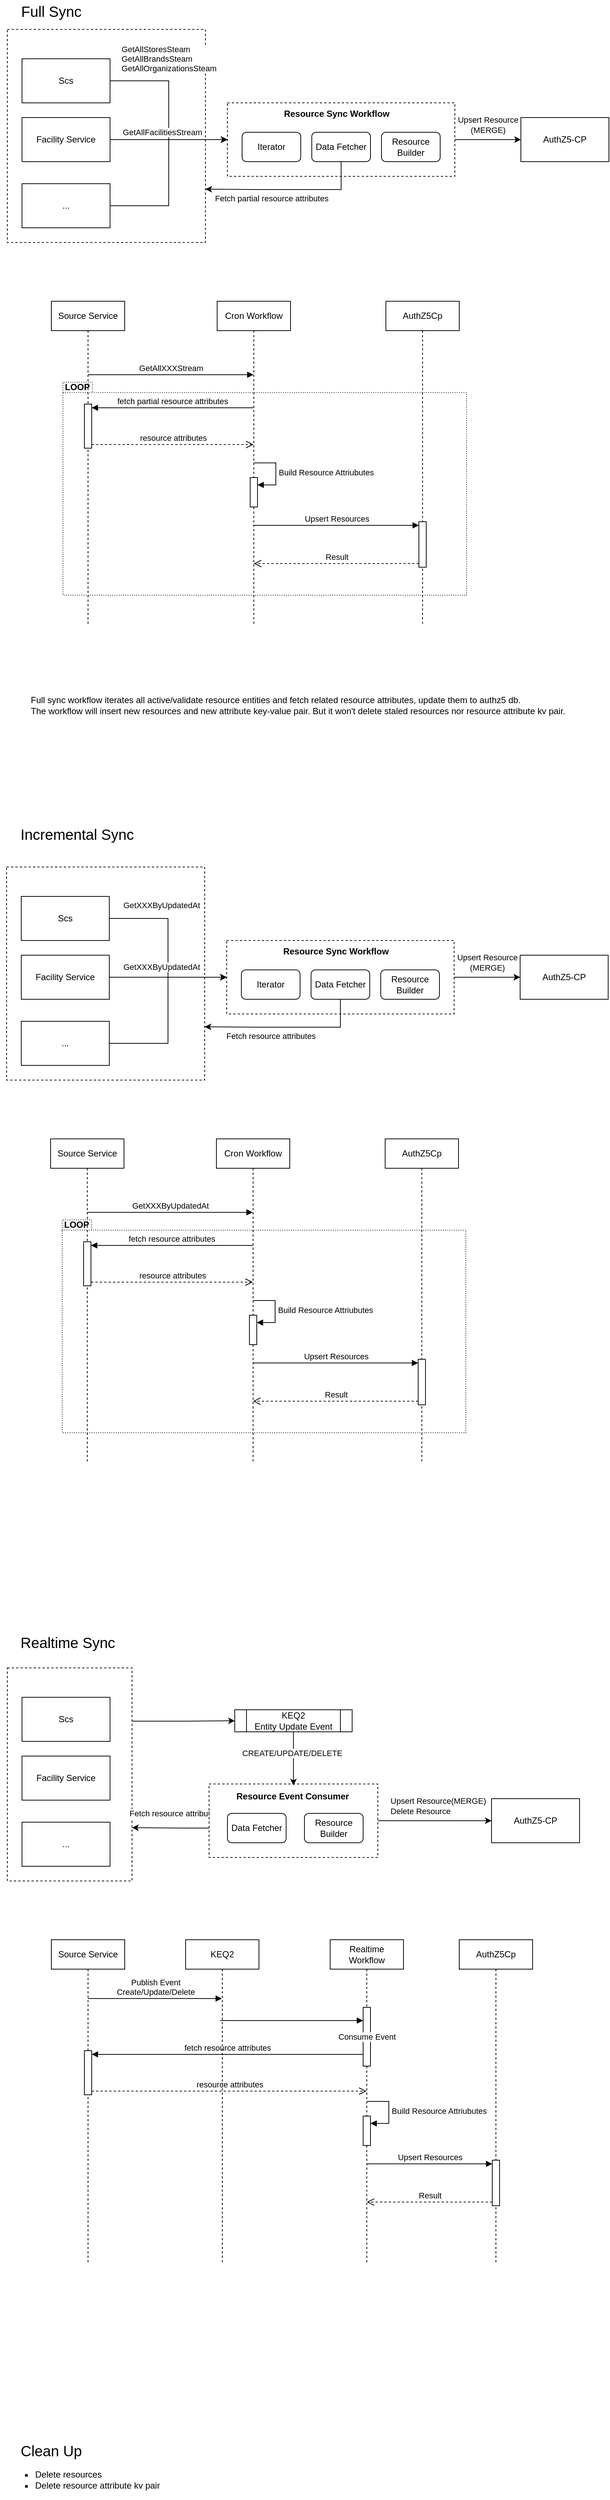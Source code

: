 <mxfile version="22.1.12" type="github">
  <diagram name="Page-1" id="O8MPyl8DHrePYnAYMyPY">
    <mxGraphModel dx="1677" dy="1069" grid="1" gridSize="10" guides="1" tooltips="1" connect="1" arrows="1" fold="1" page="1" pageScale="1" pageWidth="850" pageHeight="1100" math="0" shadow="0">
      <root>
        <mxCell id="0" />
        <mxCell id="1" parent="0" />
        <mxCell id="wBnL4PggBmM-haMTPlV1-50" value="" style="rounded=0;whiteSpace=wrap;html=1;dashed=1;" vertex="1" parent="1">
          <mxGeometry x="20" y="50" width="270" height="290" as="geometry" />
        </mxCell>
        <mxCell id="wBnL4PggBmM-haMTPlV1-44" value="" style="shape=folder;fontStyle=1;spacingTop=10;tabWidth=40;tabHeight=14;tabPosition=left;html=1;whiteSpace=wrap;dashed=1;dashPattern=1 2;" vertex="1" parent="1">
          <mxGeometry x="95.82" y="530.26" width="550.18" height="289.74" as="geometry" />
        </mxCell>
        <mxCell id="wBnL4PggBmM-haMTPlV1-25" value="AuthZ5Cp" style="shape=umlLifeline;perimeter=lifelinePerimeter;whiteSpace=wrap;html=1;container=1;dropTarget=0;collapsible=0;recursiveResize=0;outlineConnect=0;portConstraint=eastwest;newEdgeStyle={&quot;curved&quot;:0,&quot;rounded&quot;:0};" vertex="1" parent="1">
          <mxGeometry x="536" y="420" width="100" height="440" as="geometry" />
        </mxCell>
        <mxCell id="wBnL4PggBmM-haMTPlV1-1" value="&lt;font style=&quot;font-size: 20px;&quot;&gt;Full Sync&lt;/font&gt;" style="text;html=1;strokeColor=none;fillColor=none;align=center;verticalAlign=middle;whiteSpace=wrap;rounded=0;" vertex="1" parent="1">
          <mxGeometry x="10" y="10" width="140" height="30" as="geometry" />
        </mxCell>
        <mxCell id="wBnL4PggBmM-haMTPlV1-4" value="&lt;font style=&quot;font-size: 20px;&quot;&gt;Incremental Sync&lt;/font&gt;" style="text;html=1;strokeColor=none;fillColor=none;align=left;verticalAlign=middle;whiteSpace=wrap;rounded=0;" vertex="1" parent="1">
          <mxGeometry x="36" y="1130" width="210" height="30" as="geometry" />
        </mxCell>
        <mxCell id="wBnL4PggBmM-haMTPlV1-5" value="&lt;font style=&quot;font-size: 20px;&quot;&gt;Realtime Sync&lt;/font&gt;" style="text;html=1;strokeColor=none;fillColor=none;align=left;verticalAlign=middle;whiteSpace=wrap;rounded=0;" vertex="1" parent="1">
          <mxGeometry x="36" y="2230" width="140" height="30" as="geometry" />
        </mxCell>
        <mxCell id="wBnL4PggBmM-haMTPlV1-9" style="edgeStyle=orthogonalEdgeStyle;rounded=0;orthogonalLoop=1;jettySize=auto;html=1;exitX=1;exitY=0.5;exitDx=0;exitDy=0;entryX=0;entryY=0.5;entryDx=0;entryDy=0;" edge="1" parent="1" source="wBnL4PggBmM-haMTPlV1-6" target="wBnL4PggBmM-haMTPlV1-8">
          <mxGeometry relative="1" as="geometry" />
        </mxCell>
        <mxCell id="wBnL4PggBmM-haMTPlV1-16" value="GetAllFacilitiesStream" style="edgeLabel;html=1;align=center;verticalAlign=middle;resizable=0;points=[];" vertex="1" connectable="0" parent="wBnL4PggBmM-haMTPlV1-9">
          <mxGeometry x="-0.505" y="1" relative="1" as="geometry">
            <mxPoint x="11" y="71" as="offset" />
          </mxGeometry>
        </mxCell>
        <mxCell id="wBnL4PggBmM-haMTPlV1-49" value="&lt;div style=&quot;text-align: left;&quot;&gt;GetAllStoresSteam&lt;/div&gt;&lt;div style=&quot;text-align: left;&quot;&gt;GetAllBrandsSteam&lt;/div&gt;&lt;div style=&quot;text-align: left;&quot;&gt;GetAllOrganizationsSteam&lt;/div&gt;" style="edgeLabel;html=1;align=center;verticalAlign=middle;resizable=0;points=[];" vertex="1" connectable="0" parent="wBnL4PggBmM-haMTPlV1-9">
          <mxGeometry x="-0.665" y="-1" relative="1" as="geometry">
            <mxPoint x="40" y="-31" as="offset" />
          </mxGeometry>
        </mxCell>
        <mxCell id="wBnL4PggBmM-haMTPlV1-6" value="Scs" style="rounded=0;whiteSpace=wrap;html=1;" vertex="1" parent="1">
          <mxGeometry x="40" y="90" width="120" height="60" as="geometry" />
        </mxCell>
        <mxCell id="wBnL4PggBmM-haMTPlV1-13" style="edgeStyle=orthogonalEdgeStyle;rounded=0;orthogonalLoop=1;jettySize=auto;html=1;exitX=1;exitY=0.5;exitDx=0;exitDy=0;" edge="1" parent="1" source="wBnL4PggBmM-haMTPlV1-7" target="wBnL4PggBmM-haMTPlV1-8">
          <mxGeometry relative="1" as="geometry" />
        </mxCell>
        <mxCell id="wBnL4PggBmM-haMTPlV1-7" value="Facility Service" style="rounded=0;whiteSpace=wrap;html=1;" vertex="1" parent="1">
          <mxGeometry x="40" y="170" width="120" height="60" as="geometry" />
        </mxCell>
        <mxCell id="wBnL4PggBmM-haMTPlV1-11" style="edgeStyle=orthogonalEdgeStyle;rounded=0;orthogonalLoop=1;jettySize=auto;html=1;exitX=1;exitY=0.5;exitDx=0;exitDy=0;" edge="1" parent="1" source="wBnL4PggBmM-haMTPlV1-8" target="wBnL4PggBmM-haMTPlV1-10">
          <mxGeometry relative="1" as="geometry" />
        </mxCell>
        <mxCell id="wBnL4PggBmM-haMTPlV1-12" value="Upsert Resource&lt;br&gt;(MERGE)" style="edgeLabel;html=1;align=center;verticalAlign=middle;resizable=0;points=[];" vertex="1" connectable="0" parent="wBnL4PggBmM-haMTPlV1-11">
          <mxGeometry y="-1" relative="1" as="geometry">
            <mxPoint y="-21" as="offset" />
          </mxGeometry>
        </mxCell>
        <mxCell id="wBnL4PggBmM-haMTPlV1-8" value="" style="rounded=0;whiteSpace=wrap;html=1;dashed=1;" vertex="1" parent="1">
          <mxGeometry x="320" y="150" width="310" height="100" as="geometry" />
        </mxCell>
        <mxCell id="wBnL4PggBmM-haMTPlV1-10" value="AuthZ5-CP" style="rounded=0;whiteSpace=wrap;html=1;" vertex="1" parent="1">
          <mxGeometry x="720" y="170" width="120" height="60" as="geometry" />
        </mxCell>
        <mxCell id="wBnL4PggBmM-haMTPlV1-15" style="edgeStyle=orthogonalEdgeStyle;rounded=0;orthogonalLoop=1;jettySize=auto;html=1;exitX=1;exitY=0.5;exitDx=0;exitDy=0;entryX=0;entryY=0.5;entryDx=0;entryDy=0;" edge="1" parent="1" source="wBnL4PggBmM-haMTPlV1-14" target="wBnL4PggBmM-haMTPlV1-8">
          <mxGeometry relative="1" as="geometry" />
        </mxCell>
        <mxCell id="wBnL4PggBmM-haMTPlV1-14" value="..." style="rounded=0;whiteSpace=wrap;html=1;" vertex="1" parent="1">
          <mxGeometry x="40" y="260" width="120" height="60" as="geometry" />
        </mxCell>
        <mxCell id="wBnL4PggBmM-haMTPlV1-17" value="Iterator" style="rounded=1;whiteSpace=wrap;html=1;" vertex="1" parent="1">
          <mxGeometry x="340" y="190" width="80" height="40" as="geometry" />
        </mxCell>
        <mxCell id="wBnL4PggBmM-haMTPlV1-52" style="edgeStyle=orthogonalEdgeStyle;rounded=0;orthogonalLoop=1;jettySize=auto;html=1;exitX=0.5;exitY=1;exitDx=0;exitDy=0;entryX=1;entryY=0.75;entryDx=0;entryDy=0;" edge="1" parent="1" source="wBnL4PggBmM-haMTPlV1-19" target="wBnL4PggBmM-haMTPlV1-50">
          <mxGeometry relative="1" as="geometry">
            <Array as="points">
              <mxPoint x="475" y="268" />
              <mxPoint x="363" y="268" />
            </Array>
          </mxGeometry>
        </mxCell>
        <mxCell id="wBnL4PggBmM-haMTPlV1-53" value="Fetch partial resource attributes" style="edgeLabel;html=1;align=center;verticalAlign=middle;resizable=0;points=[];" vertex="1" connectable="0" parent="wBnL4PggBmM-haMTPlV1-52">
          <mxGeometry x="0.2" relative="1" as="geometry">
            <mxPoint x="1" y="12" as="offset" />
          </mxGeometry>
        </mxCell>
        <mxCell id="wBnL4PggBmM-haMTPlV1-19" value="Data Fetcher" style="rounded=1;whiteSpace=wrap;html=1;" vertex="1" parent="1">
          <mxGeometry x="435" y="190" width="80" height="40" as="geometry" />
        </mxCell>
        <mxCell id="wBnL4PggBmM-haMTPlV1-20" value="Resource&lt;br&gt;Builder" style="rounded=1;whiteSpace=wrap;html=1;" vertex="1" parent="1">
          <mxGeometry x="530" y="190" width="80" height="40" as="geometry" />
        </mxCell>
        <mxCell id="wBnL4PggBmM-haMTPlV1-22" value="&lt;b&gt;&lt;font style=&quot;font-size: 12px;&quot;&gt;Resource Sync Workflow&lt;/font&gt;&lt;/b&gt;" style="text;html=1;strokeColor=none;fillColor=none;align=center;verticalAlign=middle;whiteSpace=wrap;rounded=0;" vertex="1" parent="1">
          <mxGeometry x="364" y="150" width="210" height="30" as="geometry" />
        </mxCell>
        <mxCell id="wBnL4PggBmM-haMTPlV1-23" value="Source Service" style="shape=umlLifeline;perimeter=lifelinePerimeter;whiteSpace=wrap;html=1;container=1;dropTarget=0;collapsible=0;recursiveResize=0;outlineConnect=0;portConstraint=eastwest;newEdgeStyle={&quot;curved&quot;:0,&quot;rounded&quot;:0};" vertex="1" parent="1">
          <mxGeometry x="80" y="420" width="100" height="440" as="geometry" />
        </mxCell>
        <mxCell id="wBnL4PggBmM-haMTPlV1-41" value="" style="html=1;points=[[0,0,0,0,5],[0,1,0,0,-5],[1,0,0,0,5],[1,1,0,0,-5]];perimeter=orthogonalPerimeter;outlineConnect=0;targetShapes=umlLifeline;portConstraint=eastwest;newEdgeStyle={&quot;curved&quot;:0,&quot;rounded&quot;:0};" vertex="1" parent="wBnL4PggBmM-haMTPlV1-23">
          <mxGeometry x="45" y="140" width="10" height="60" as="geometry" />
        </mxCell>
        <mxCell id="wBnL4PggBmM-haMTPlV1-24" value="Cron Workflow" style="shape=umlLifeline;perimeter=lifelinePerimeter;whiteSpace=wrap;html=1;container=1;dropTarget=0;collapsible=0;recursiveResize=0;outlineConnect=0;portConstraint=eastwest;newEdgeStyle={&quot;curved&quot;:0,&quot;rounded&quot;:0};" vertex="1" parent="1">
          <mxGeometry x="306" y="420" width="100" height="440" as="geometry" />
        </mxCell>
        <mxCell id="wBnL4PggBmM-haMTPlV1-32" value="" style="html=1;points=[[0,0,0,0,5],[0,1,0,0,-5],[1,0,0,0,5],[1,1,0,0,-5]];perimeter=orthogonalPerimeter;outlineConnect=0;targetShapes=umlLifeline;portConstraint=eastwest;newEdgeStyle={&quot;curved&quot;:0,&quot;rounded&quot;:0};" vertex="1" parent="wBnL4PggBmM-haMTPlV1-24">
          <mxGeometry x="45" y="240" width="10" height="40" as="geometry" />
        </mxCell>
        <mxCell id="wBnL4PggBmM-haMTPlV1-33" value="Build Resource Attriubutes" style="html=1;align=left;spacingLeft=2;endArrow=block;rounded=0;edgeStyle=orthogonalEdgeStyle;curved=0;rounded=0;" edge="1" parent="wBnL4PggBmM-haMTPlV1-24">
          <mxGeometry relative="1" as="geometry">
            <mxPoint x="50" y="220" as="sourcePoint" />
            <Array as="points">
              <mxPoint x="80" y="250" />
            </Array>
            <mxPoint x="55" y="250" as="targetPoint" />
          </mxGeometry>
        </mxCell>
        <mxCell id="wBnL4PggBmM-haMTPlV1-28" value="GetAllXXXStream" style="html=1;verticalAlign=bottom;startArrow=none;startFill=0;endArrow=block;startSize=8;curved=0;rounded=0;" edge="1" parent="1" source="wBnL4PggBmM-haMTPlV1-23" target="wBnL4PggBmM-haMTPlV1-24">
          <mxGeometry width="60" relative="1" as="geometry">
            <mxPoint x="166" y="520" as="sourcePoint" />
            <mxPoint x="196" y="520" as="targetPoint" />
            <Array as="points">
              <mxPoint x="256" y="520" />
            </Array>
          </mxGeometry>
        </mxCell>
        <mxCell id="wBnL4PggBmM-haMTPlV1-35" value="Upsert Resources" style="html=1;verticalAlign=bottom;endArrow=block;curved=0;rounded=0;entryX=0;entryY=0;entryDx=0;entryDy=5;" edge="1" target="wBnL4PggBmM-haMTPlV1-34" parent="1" source="wBnL4PggBmM-haMTPlV1-24">
          <mxGeometry relative="1" as="geometry">
            <mxPoint x="511" y="745" as="sourcePoint" />
          </mxGeometry>
        </mxCell>
        <mxCell id="wBnL4PggBmM-haMTPlV1-36" value="Result" style="html=1;verticalAlign=bottom;endArrow=open;dashed=1;endSize=8;curved=0;rounded=0;exitX=0;exitY=1;exitDx=0;exitDy=-5;" edge="1" source="wBnL4PggBmM-haMTPlV1-34" parent="1" target="wBnL4PggBmM-haMTPlV1-24">
          <mxGeometry relative="1" as="geometry">
            <mxPoint x="511" y="815" as="targetPoint" />
          </mxGeometry>
        </mxCell>
        <mxCell id="wBnL4PggBmM-haMTPlV1-42" value="fetch partial resource attributes" style="html=1;verticalAlign=bottom;endArrow=block;curved=0;rounded=0;entryX=1;entryY=0;entryDx=0;entryDy=5;" edge="1" target="wBnL4PggBmM-haMTPlV1-41" parent="1" source="wBnL4PggBmM-haMTPlV1-24">
          <mxGeometry relative="1" as="geometry">
            <mxPoint x="205" y="665" as="sourcePoint" />
          </mxGeometry>
        </mxCell>
        <mxCell id="wBnL4PggBmM-haMTPlV1-43" value="resource attributes" style="html=1;verticalAlign=bottom;endArrow=open;dashed=1;endSize=8;curved=0;rounded=0;exitX=1;exitY=1;exitDx=0;exitDy=-5;" edge="1" source="wBnL4PggBmM-haMTPlV1-41" parent="1" target="wBnL4PggBmM-haMTPlV1-24">
          <mxGeometry relative="1" as="geometry">
            <mxPoint x="205" y="735" as="targetPoint" />
            <mxPoint as="offset" />
          </mxGeometry>
        </mxCell>
        <mxCell id="wBnL4PggBmM-haMTPlV1-45" value="&lt;b&gt;LOOP&lt;/b&gt;" style="text;html=1;strokeColor=none;fillColor=none;align=center;verticalAlign=middle;whiteSpace=wrap;rounded=0;" vertex="1" parent="1">
          <mxGeometry x="86" y="522" width="58.947" height="30.974" as="geometry" />
        </mxCell>
        <mxCell id="wBnL4PggBmM-haMTPlV1-34" value="" style="html=1;points=[[0,0,0,0,5],[0,1,0,0,-5],[1,0,0,0,5],[1,1,0,0,-5]];perimeter=orthogonalPerimeter;outlineConnect=0;targetShapes=umlLifeline;portConstraint=eastwest;newEdgeStyle={&quot;curved&quot;:0,&quot;rounded&quot;:0};" vertex="1" parent="1">
          <mxGeometry x="581" y="720" width="10" height="62" as="geometry" />
        </mxCell>
        <mxCell id="wBnL4PggBmM-haMTPlV1-54" value="&lt;span style=&quot;font-size: 20px;&quot;&gt;Clean Up&lt;/span&gt;" style="text;html=1;strokeColor=none;fillColor=none;align=center;verticalAlign=middle;whiteSpace=wrap;rounded=0;" vertex="1" parent="1">
          <mxGeometry x="10" y="3330" width="140" height="30" as="geometry" />
        </mxCell>
        <mxCell id="wBnL4PggBmM-haMTPlV1-55" value="Full sync workflow iterates all active/validate resource entities and fetch related resource attributes, update them to authz5 db.&amp;nbsp; &lt;br&gt;The workflow will insert new resources and new attribute key-value pair. But it won&#39;t delete staled resources nor resource attribute kv pair.&amp;nbsp;&amp;nbsp;" style="text;html=1;strokeColor=none;fillColor=none;align=left;verticalAlign=middle;whiteSpace=wrap;rounded=0;" vertex="1" parent="1">
          <mxGeometry x="50" y="930" width="750" height="80" as="geometry" />
        </mxCell>
        <mxCell id="wBnL4PggBmM-haMTPlV1-56" value="&lt;ul&gt;&lt;li&gt;&lt;font style=&quot;font-size: 12px;&quot;&gt;Delete resources&lt;/font&gt;&lt;/li&gt;&lt;li&gt;&lt;font style=&quot;font-size: 12px;&quot;&gt;Delete resource attribute kv pair&lt;/font&gt;&lt;/li&gt;&lt;/ul&gt;" style="text;html=1;strokeColor=none;fillColor=none;align=left;verticalAlign=middle;whiteSpace=wrap;rounded=0;" vertex="1" parent="1">
          <mxGeometry x="16" y="3360" width="230" height="50" as="geometry" />
        </mxCell>
        <mxCell id="wBnL4PggBmM-haMTPlV1-61" value="" style="rounded=0;whiteSpace=wrap;html=1;dashed=1;" vertex="1" parent="1">
          <mxGeometry x="19" y="1190" width="270" height="290" as="geometry" />
        </mxCell>
        <mxCell id="wBnL4PggBmM-haMTPlV1-62" value="" style="shape=folder;fontStyle=1;spacingTop=10;tabWidth=40;tabHeight=14;tabPosition=left;html=1;whiteSpace=wrap;dashed=1;dashPattern=1 2;" vertex="1" parent="1">
          <mxGeometry x="94.82" y="1670.26" width="550.18" height="289.74" as="geometry" />
        </mxCell>
        <mxCell id="wBnL4PggBmM-haMTPlV1-63" value="AuthZ5Cp" style="shape=umlLifeline;perimeter=lifelinePerimeter;whiteSpace=wrap;html=1;container=1;dropTarget=0;collapsible=0;recursiveResize=0;outlineConnect=0;portConstraint=eastwest;newEdgeStyle={&quot;curved&quot;:0,&quot;rounded&quot;:0};" vertex="1" parent="1">
          <mxGeometry x="535" y="1560" width="100" height="440" as="geometry" />
        </mxCell>
        <mxCell id="wBnL4PggBmM-haMTPlV1-64" style="edgeStyle=orthogonalEdgeStyle;rounded=0;orthogonalLoop=1;jettySize=auto;html=1;exitX=1;exitY=0.5;exitDx=0;exitDy=0;entryX=0;entryY=0.5;entryDx=0;entryDy=0;" edge="1" parent="1" source="wBnL4PggBmM-haMTPlV1-67" target="wBnL4PggBmM-haMTPlV1-72">
          <mxGeometry relative="1" as="geometry" />
        </mxCell>
        <mxCell id="wBnL4PggBmM-haMTPlV1-65" value="GetXXXByUpdatedAt" style="edgeLabel;html=1;align=center;verticalAlign=middle;resizable=0;points=[];" vertex="1" connectable="0" parent="wBnL4PggBmM-haMTPlV1-64">
          <mxGeometry x="-0.505" y="1" relative="1" as="geometry">
            <mxPoint x="11" y="67" as="offset" />
          </mxGeometry>
        </mxCell>
        <mxCell id="wBnL4PggBmM-haMTPlV1-66" value="&lt;div style=&quot;text-align: left;&quot;&gt;GetXXXByUpdatedAt&lt;/div&gt;" style="edgeLabel;html=1;align=center;verticalAlign=middle;resizable=0;points=[];" vertex="1" connectable="0" parent="wBnL4PggBmM-haMTPlV1-64">
          <mxGeometry x="-0.665" y="-1" relative="1" as="geometry">
            <mxPoint x="31" y="-19" as="offset" />
          </mxGeometry>
        </mxCell>
        <mxCell id="wBnL4PggBmM-haMTPlV1-67" value="Scs" style="rounded=0;whiteSpace=wrap;html=1;" vertex="1" parent="1">
          <mxGeometry x="39" y="1230" width="120" height="60" as="geometry" />
        </mxCell>
        <mxCell id="wBnL4PggBmM-haMTPlV1-68" style="edgeStyle=orthogonalEdgeStyle;rounded=0;orthogonalLoop=1;jettySize=auto;html=1;exitX=1;exitY=0.5;exitDx=0;exitDy=0;" edge="1" parent="1" source="wBnL4PggBmM-haMTPlV1-69" target="wBnL4PggBmM-haMTPlV1-72">
          <mxGeometry relative="1" as="geometry" />
        </mxCell>
        <mxCell id="wBnL4PggBmM-haMTPlV1-69" value="Facility Service" style="rounded=0;whiteSpace=wrap;html=1;" vertex="1" parent="1">
          <mxGeometry x="39" y="1310" width="120" height="60" as="geometry" />
        </mxCell>
        <mxCell id="wBnL4PggBmM-haMTPlV1-70" style="edgeStyle=orthogonalEdgeStyle;rounded=0;orthogonalLoop=1;jettySize=auto;html=1;exitX=1;exitY=0.5;exitDx=0;exitDy=0;" edge="1" parent="1" source="wBnL4PggBmM-haMTPlV1-72" target="wBnL4PggBmM-haMTPlV1-73">
          <mxGeometry relative="1" as="geometry" />
        </mxCell>
        <mxCell id="wBnL4PggBmM-haMTPlV1-71" value="Upsert Resource&lt;br&gt;(MERGE)" style="edgeLabel;html=1;align=center;verticalAlign=middle;resizable=0;points=[];" vertex="1" connectable="0" parent="wBnL4PggBmM-haMTPlV1-70">
          <mxGeometry y="-1" relative="1" as="geometry">
            <mxPoint y="-21" as="offset" />
          </mxGeometry>
        </mxCell>
        <mxCell id="wBnL4PggBmM-haMTPlV1-72" value="" style="rounded=0;whiteSpace=wrap;html=1;dashed=1;" vertex="1" parent="1">
          <mxGeometry x="319" y="1290" width="310" height="100" as="geometry" />
        </mxCell>
        <mxCell id="wBnL4PggBmM-haMTPlV1-73" value="AuthZ5-CP" style="rounded=0;whiteSpace=wrap;html=1;" vertex="1" parent="1">
          <mxGeometry x="719" y="1310" width="120" height="60" as="geometry" />
        </mxCell>
        <mxCell id="wBnL4PggBmM-haMTPlV1-74" style="edgeStyle=orthogonalEdgeStyle;rounded=0;orthogonalLoop=1;jettySize=auto;html=1;exitX=1;exitY=0.5;exitDx=0;exitDy=0;entryX=0;entryY=0.5;entryDx=0;entryDy=0;" edge="1" parent="1" source="wBnL4PggBmM-haMTPlV1-75" target="wBnL4PggBmM-haMTPlV1-72">
          <mxGeometry relative="1" as="geometry" />
        </mxCell>
        <mxCell id="wBnL4PggBmM-haMTPlV1-75" value="..." style="rounded=0;whiteSpace=wrap;html=1;" vertex="1" parent="1">
          <mxGeometry x="39" y="1400" width="120" height="60" as="geometry" />
        </mxCell>
        <mxCell id="wBnL4PggBmM-haMTPlV1-76" value="Iterator" style="rounded=1;whiteSpace=wrap;html=1;" vertex="1" parent="1">
          <mxGeometry x="339" y="1330" width="80" height="40" as="geometry" />
        </mxCell>
        <mxCell id="wBnL4PggBmM-haMTPlV1-77" style="edgeStyle=orthogonalEdgeStyle;rounded=0;orthogonalLoop=1;jettySize=auto;html=1;exitX=0.5;exitY=1;exitDx=0;exitDy=0;entryX=1;entryY=0.75;entryDx=0;entryDy=0;" edge="1" parent="1" source="wBnL4PggBmM-haMTPlV1-79" target="wBnL4PggBmM-haMTPlV1-61">
          <mxGeometry relative="1" as="geometry">
            <Array as="points">
              <mxPoint x="474" y="1408" />
              <mxPoint x="362" y="1408" />
            </Array>
          </mxGeometry>
        </mxCell>
        <mxCell id="wBnL4PggBmM-haMTPlV1-78" value="Fetch resource attributes" style="edgeLabel;html=1;align=center;verticalAlign=middle;resizable=0;points=[];" vertex="1" connectable="0" parent="wBnL4PggBmM-haMTPlV1-77">
          <mxGeometry x="0.2" relative="1" as="geometry">
            <mxPoint x="1" y="12" as="offset" />
          </mxGeometry>
        </mxCell>
        <mxCell id="wBnL4PggBmM-haMTPlV1-79" value="Data Fetcher" style="rounded=1;whiteSpace=wrap;html=1;" vertex="1" parent="1">
          <mxGeometry x="434" y="1330" width="80" height="40" as="geometry" />
        </mxCell>
        <mxCell id="wBnL4PggBmM-haMTPlV1-80" value="Resource&lt;br&gt;Builder" style="rounded=1;whiteSpace=wrap;html=1;" vertex="1" parent="1">
          <mxGeometry x="529" y="1330" width="80" height="40" as="geometry" />
        </mxCell>
        <mxCell id="wBnL4PggBmM-haMTPlV1-81" value="&lt;b&gt;&lt;font style=&quot;font-size: 12px;&quot;&gt;Resource Sync Workflow&lt;/font&gt;&lt;/b&gt;" style="text;html=1;strokeColor=none;fillColor=none;align=center;verticalAlign=middle;whiteSpace=wrap;rounded=0;" vertex="1" parent="1">
          <mxGeometry x="363" y="1290" width="210" height="30" as="geometry" />
        </mxCell>
        <mxCell id="wBnL4PggBmM-haMTPlV1-82" value="Source Service" style="shape=umlLifeline;perimeter=lifelinePerimeter;whiteSpace=wrap;html=1;container=1;dropTarget=0;collapsible=0;recursiveResize=0;outlineConnect=0;portConstraint=eastwest;newEdgeStyle={&quot;curved&quot;:0,&quot;rounded&quot;:0};" vertex="1" parent="1">
          <mxGeometry x="79" y="1560" width="100" height="440" as="geometry" />
        </mxCell>
        <mxCell id="wBnL4PggBmM-haMTPlV1-83" value="" style="html=1;points=[[0,0,0,0,5],[0,1,0,0,-5],[1,0,0,0,5],[1,1,0,0,-5]];perimeter=orthogonalPerimeter;outlineConnect=0;targetShapes=umlLifeline;portConstraint=eastwest;newEdgeStyle={&quot;curved&quot;:0,&quot;rounded&quot;:0};" vertex="1" parent="wBnL4PggBmM-haMTPlV1-82">
          <mxGeometry x="45" y="140" width="10" height="60" as="geometry" />
        </mxCell>
        <mxCell id="wBnL4PggBmM-haMTPlV1-84" value="Cron Workflow" style="shape=umlLifeline;perimeter=lifelinePerimeter;whiteSpace=wrap;html=1;container=1;dropTarget=0;collapsible=0;recursiveResize=0;outlineConnect=0;portConstraint=eastwest;newEdgeStyle={&quot;curved&quot;:0,&quot;rounded&quot;:0};" vertex="1" parent="1">
          <mxGeometry x="305" y="1560" width="100" height="440" as="geometry" />
        </mxCell>
        <mxCell id="wBnL4PggBmM-haMTPlV1-85" value="" style="html=1;points=[[0,0,0,0,5],[0,1,0,0,-5],[1,0,0,0,5],[1,1,0,0,-5]];perimeter=orthogonalPerimeter;outlineConnect=0;targetShapes=umlLifeline;portConstraint=eastwest;newEdgeStyle={&quot;curved&quot;:0,&quot;rounded&quot;:0};" vertex="1" parent="wBnL4PggBmM-haMTPlV1-84">
          <mxGeometry x="45" y="240" width="10" height="40" as="geometry" />
        </mxCell>
        <mxCell id="wBnL4PggBmM-haMTPlV1-86" value="Build Resource Attriubutes" style="html=1;align=left;spacingLeft=2;endArrow=block;rounded=0;edgeStyle=orthogonalEdgeStyle;curved=0;rounded=0;" edge="1" parent="wBnL4PggBmM-haMTPlV1-84">
          <mxGeometry relative="1" as="geometry">
            <mxPoint x="50" y="220" as="sourcePoint" />
            <Array as="points">
              <mxPoint x="80" y="250" />
            </Array>
            <mxPoint x="55" y="250" as="targetPoint" />
          </mxGeometry>
        </mxCell>
        <mxCell id="wBnL4PggBmM-haMTPlV1-87" value="GetXXXByUpdatedAt" style="html=1;verticalAlign=bottom;startArrow=none;startFill=0;endArrow=block;startSize=8;curved=0;rounded=0;" edge="1" parent="1" source="wBnL4PggBmM-haMTPlV1-82" target="wBnL4PggBmM-haMTPlV1-84">
          <mxGeometry width="60" relative="1" as="geometry">
            <mxPoint x="165" y="1660" as="sourcePoint" />
            <mxPoint x="195" y="1660" as="targetPoint" />
            <Array as="points">
              <mxPoint x="255" y="1660" />
            </Array>
          </mxGeometry>
        </mxCell>
        <mxCell id="wBnL4PggBmM-haMTPlV1-88" value="Upsert Resources" style="html=1;verticalAlign=bottom;endArrow=block;curved=0;rounded=0;entryX=0;entryY=0;entryDx=0;entryDy=5;" edge="1" parent="1" source="wBnL4PggBmM-haMTPlV1-84" target="wBnL4PggBmM-haMTPlV1-93">
          <mxGeometry relative="1" as="geometry">
            <mxPoint x="510" y="1885" as="sourcePoint" />
          </mxGeometry>
        </mxCell>
        <mxCell id="wBnL4PggBmM-haMTPlV1-89" value="Result" style="html=1;verticalAlign=bottom;endArrow=open;dashed=1;endSize=8;curved=0;rounded=0;exitX=0;exitY=1;exitDx=0;exitDy=-5;" edge="1" parent="1" source="wBnL4PggBmM-haMTPlV1-93" target="wBnL4PggBmM-haMTPlV1-84">
          <mxGeometry relative="1" as="geometry">
            <mxPoint x="510" y="1955" as="targetPoint" />
          </mxGeometry>
        </mxCell>
        <mxCell id="wBnL4PggBmM-haMTPlV1-90" value="fetch resource attributes" style="html=1;verticalAlign=bottom;endArrow=block;curved=0;rounded=0;entryX=1;entryY=0;entryDx=0;entryDy=5;" edge="1" parent="1" source="wBnL4PggBmM-haMTPlV1-84" target="wBnL4PggBmM-haMTPlV1-83">
          <mxGeometry relative="1" as="geometry">
            <mxPoint x="204" y="1805" as="sourcePoint" />
          </mxGeometry>
        </mxCell>
        <mxCell id="wBnL4PggBmM-haMTPlV1-91" value="resource attributes" style="html=1;verticalAlign=bottom;endArrow=open;dashed=1;endSize=8;curved=0;rounded=0;exitX=1;exitY=1;exitDx=0;exitDy=-5;" edge="1" parent="1" source="wBnL4PggBmM-haMTPlV1-83" target="wBnL4PggBmM-haMTPlV1-84">
          <mxGeometry relative="1" as="geometry">
            <mxPoint x="204" y="1875" as="targetPoint" />
            <mxPoint as="offset" />
          </mxGeometry>
        </mxCell>
        <mxCell id="wBnL4PggBmM-haMTPlV1-92" value="&lt;b&gt;LOOP&lt;/b&gt;" style="text;html=1;strokeColor=none;fillColor=none;align=center;verticalAlign=middle;whiteSpace=wrap;rounded=0;" vertex="1" parent="1">
          <mxGeometry x="85" y="1662" width="58.947" height="30.974" as="geometry" />
        </mxCell>
        <mxCell id="wBnL4PggBmM-haMTPlV1-93" value="" style="html=1;points=[[0,0,0,0,5],[0,1,0,0,-5],[1,0,0,0,5],[1,1,0,0,-5]];perimeter=orthogonalPerimeter;outlineConnect=0;targetShapes=umlLifeline;portConstraint=eastwest;newEdgeStyle={&quot;curved&quot;:0,&quot;rounded&quot;:0};" vertex="1" parent="1">
          <mxGeometry x="580" y="1860" width="10" height="62" as="geometry" />
        </mxCell>
        <mxCell id="wBnL4PggBmM-haMTPlV1-135" style="edgeStyle=orthogonalEdgeStyle;rounded=0;orthogonalLoop=1;jettySize=auto;html=1;exitX=1;exitY=0.25;exitDx=0;exitDy=0;" edge="1" parent="1" source="wBnL4PggBmM-haMTPlV1-96" target="wBnL4PggBmM-haMTPlV1-129">
          <mxGeometry relative="1" as="geometry" />
        </mxCell>
        <mxCell id="wBnL4PggBmM-haMTPlV1-96" value="" style="rounded=0;whiteSpace=wrap;html=1;dashed=1;" vertex="1" parent="1">
          <mxGeometry x="20" y="2280" width="170" height="290" as="geometry" />
        </mxCell>
        <mxCell id="wBnL4PggBmM-haMTPlV1-98" value="AuthZ5Cp" style="shape=umlLifeline;perimeter=lifelinePerimeter;whiteSpace=wrap;html=1;container=1;dropTarget=0;collapsible=0;recursiveResize=0;outlineConnect=0;portConstraint=eastwest;newEdgeStyle={&quot;curved&quot;:0,&quot;rounded&quot;:0};" vertex="1" parent="1">
          <mxGeometry x="636" y="2650" width="100" height="440" as="geometry" />
        </mxCell>
        <mxCell id="wBnL4PggBmM-haMTPlV1-128" value="" style="html=1;points=[[0,0,0,0,5],[0,1,0,0,-5],[1,0,0,0,5],[1,1,0,0,-5]];perimeter=orthogonalPerimeter;outlineConnect=0;targetShapes=umlLifeline;portConstraint=eastwest;newEdgeStyle={&quot;curved&quot;:0,&quot;rounded&quot;:0};" vertex="1" parent="wBnL4PggBmM-haMTPlV1-98">
          <mxGeometry x="45" y="300" width="10" height="62" as="geometry" />
        </mxCell>
        <mxCell id="wBnL4PggBmM-haMTPlV1-102" value="Scs" style="rounded=0;whiteSpace=wrap;html=1;" vertex="1" parent="1">
          <mxGeometry x="40" y="2320" width="120" height="60" as="geometry" />
        </mxCell>
        <mxCell id="wBnL4PggBmM-haMTPlV1-104" value="Facility Service" style="rounded=0;whiteSpace=wrap;html=1;" vertex="1" parent="1">
          <mxGeometry x="40" y="2400" width="120" height="60" as="geometry" />
        </mxCell>
        <mxCell id="wBnL4PggBmM-haMTPlV1-105" style="edgeStyle=orthogonalEdgeStyle;rounded=0;orthogonalLoop=1;jettySize=auto;html=1;exitX=1;exitY=0.5;exitDx=0;exitDy=0;" edge="1" parent="1" source="wBnL4PggBmM-haMTPlV1-107" target="wBnL4PggBmM-haMTPlV1-108">
          <mxGeometry relative="1" as="geometry" />
        </mxCell>
        <mxCell id="wBnL4PggBmM-haMTPlV1-106" value="&lt;div style=&quot;&quot;&gt;&lt;div style=&quot;text-align: left;&quot;&gt;Upsert Resource(MERGE)&lt;/div&gt;&lt;div style=&quot;text-align: left;&quot;&gt;Delete Resource&lt;/div&gt;&lt;/div&gt;" style="edgeLabel;html=1;align=center;verticalAlign=middle;resizable=0;points=[];" vertex="1" connectable="0" parent="wBnL4PggBmM-haMTPlV1-105">
          <mxGeometry y="-1" relative="1" as="geometry">
            <mxPoint x="4" y="-21" as="offset" />
          </mxGeometry>
        </mxCell>
        <mxCell id="wBnL4PggBmM-haMTPlV1-136" style="edgeStyle=orthogonalEdgeStyle;rounded=0;orthogonalLoop=1;jettySize=auto;html=1;exitX=0;exitY=0.5;exitDx=0;exitDy=0;entryX=1;entryY=0.75;entryDx=0;entryDy=0;" edge="1" parent="1" source="wBnL4PggBmM-haMTPlV1-114" target="wBnL4PggBmM-haMTPlV1-96">
          <mxGeometry relative="1" as="geometry" />
        </mxCell>
        <mxCell id="wBnL4PggBmM-haMTPlV1-138" value="Fetch resource attributes" style="edgeLabel;html=1;align=center;verticalAlign=middle;resizable=0;points=[];" vertex="1" connectable="0" parent="wBnL4PggBmM-haMTPlV1-136">
          <mxGeometry x="0.131" y="-1" relative="1" as="geometry">
            <mxPoint y="-19" as="offset" />
          </mxGeometry>
        </mxCell>
        <mxCell id="wBnL4PggBmM-haMTPlV1-107" value="" style="rounded=0;whiteSpace=wrap;html=1;dashed=1;" vertex="1" parent="1">
          <mxGeometry x="295" y="2438" width="230" height="100" as="geometry" />
        </mxCell>
        <mxCell id="wBnL4PggBmM-haMTPlV1-108" value="AuthZ5-CP" style="rounded=0;whiteSpace=wrap;html=1;" vertex="1" parent="1">
          <mxGeometry x="680" y="2458" width="120" height="60" as="geometry" />
        </mxCell>
        <mxCell id="wBnL4PggBmM-haMTPlV1-110" value="..." style="rounded=0;whiteSpace=wrap;html=1;" vertex="1" parent="1">
          <mxGeometry x="40" y="2490" width="120" height="60" as="geometry" />
        </mxCell>
        <mxCell id="wBnL4PggBmM-haMTPlV1-114" value="Data Fetcher" style="rounded=1;whiteSpace=wrap;html=1;" vertex="1" parent="1">
          <mxGeometry x="320" y="2478" width="80" height="40" as="geometry" />
        </mxCell>
        <mxCell id="wBnL4PggBmM-haMTPlV1-115" value="Resource&lt;br&gt;Builder" style="rounded=1;whiteSpace=wrap;html=1;" vertex="1" parent="1">
          <mxGeometry x="425" y="2478" width="80" height="40" as="geometry" />
        </mxCell>
        <mxCell id="wBnL4PggBmM-haMTPlV1-116" value="&lt;b&gt;&lt;font style=&quot;font-size: 12px;&quot;&gt;Resource Event Consumer&lt;/font&gt;&lt;/b&gt;" style="text;html=1;strokeColor=none;fillColor=none;align=center;verticalAlign=middle;whiteSpace=wrap;rounded=0;" vertex="1" parent="1">
          <mxGeometry x="304" y="2440" width="210" height="30" as="geometry" />
        </mxCell>
        <mxCell id="wBnL4PggBmM-haMTPlV1-117" value="Source Service" style="shape=umlLifeline;perimeter=lifelinePerimeter;whiteSpace=wrap;html=1;container=1;dropTarget=0;collapsible=0;recursiveResize=0;outlineConnect=0;portConstraint=eastwest;newEdgeStyle={&quot;curved&quot;:0,&quot;rounded&quot;:0};" vertex="1" parent="1">
          <mxGeometry x="80" y="2650" width="100" height="440" as="geometry" />
        </mxCell>
        <mxCell id="wBnL4PggBmM-haMTPlV1-118" value="" style="html=1;points=[[0,0,0,0,5],[0,1,0,0,-5],[1,0,0,0,5],[1,1,0,0,-5]];perimeter=orthogonalPerimeter;outlineConnect=0;targetShapes=umlLifeline;portConstraint=eastwest;newEdgeStyle={&quot;curved&quot;:0,&quot;rounded&quot;:0};" vertex="1" parent="wBnL4PggBmM-haMTPlV1-117">
          <mxGeometry x="45" y="151" width="10" height="60" as="geometry" />
        </mxCell>
        <mxCell id="wBnL4PggBmM-haMTPlV1-119" value="Realtime Workflow" style="shape=umlLifeline;perimeter=lifelinePerimeter;whiteSpace=wrap;html=1;container=1;dropTarget=0;collapsible=0;recursiveResize=0;outlineConnect=0;portConstraint=eastwest;newEdgeStyle={&quot;curved&quot;:0,&quot;rounded&quot;:0};" vertex="1" parent="1">
          <mxGeometry x="460" y="2650" width="100" height="440" as="geometry" />
        </mxCell>
        <mxCell id="wBnL4PggBmM-haMTPlV1-120" value="" style="html=1;points=[[0,0,0,0,5],[0,1,0,0,-5],[1,0,0,0,5],[1,1,0,0,-5]];perimeter=orthogonalPerimeter;outlineConnect=0;targetShapes=umlLifeline;portConstraint=eastwest;newEdgeStyle={&quot;curved&quot;:0,&quot;rounded&quot;:0};" vertex="1" parent="wBnL4PggBmM-haMTPlV1-119">
          <mxGeometry x="45" y="240" width="10" height="40" as="geometry" />
        </mxCell>
        <mxCell id="wBnL4PggBmM-haMTPlV1-121" value="Build Resource Attriubutes" style="html=1;align=left;spacingLeft=2;endArrow=block;rounded=0;edgeStyle=orthogonalEdgeStyle;curved=0;rounded=0;" edge="1" parent="wBnL4PggBmM-haMTPlV1-119">
          <mxGeometry relative="1" as="geometry">
            <mxPoint x="50" y="220" as="sourcePoint" />
            <Array as="points">
              <mxPoint x="80" y="250" />
            </Array>
            <mxPoint x="55" y="250" as="targetPoint" />
          </mxGeometry>
        </mxCell>
        <mxCell id="wBnL4PggBmM-haMTPlV1-144" value="" style="html=1;points=[[0,0,0,0,5],[0,1,0,0,-5],[1,0,0,0,5],[1,1,0,0,-5]];perimeter=orthogonalPerimeter;outlineConnect=0;targetShapes=umlLifeline;portConstraint=eastwest;newEdgeStyle={&quot;curved&quot;:0,&quot;rounded&quot;:0};" vertex="1" parent="wBnL4PggBmM-haMTPlV1-119">
          <mxGeometry x="45" y="92" width="10" height="80" as="geometry" />
        </mxCell>
        <mxCell id="wBnL4PggBmM-haMTPlV1-143" value="Consume Event" style="html=1;verticalAlign=bottom;endArrow=block;curved=0;rounded=0;" edge="1" parent="wBnL4PggBmM-haMTPlV1-119">
          <mxGeometry width="80" relative="1" as="geometry">
            <mxPoint x="49.5" y="141" as="sourcePoint" />
            <mxPoint x="49.5" y="141" as="targetPoint" />
          </mxGeometry>
        </mxCell>
        <mxCell id="wBnL4PggBmM-haMTPlV1-123" value="Upsert Resources" style="html=1;verticalAlign=bottom;endArrow=block;curved=0;rounded=0;entryX=0;entryY=0;entryDx=0;entryDy=5;" edge="1" parent="1" source="wBnL4PggBmM-haMTPlV1-119" target="wBnL4PggBmM-haMTPlV1-128">
          <mxGeometry relative="1" as="geometry">
            <mxPoint x="511" y="2975" as="sourcePoint" />
          </mxGeometry>
        </mxCell>
        <mxCell id="wBnL4PggBmM-haMTPlV1-124" value="Result" style="html=1;verticalAlign=bottom;endArrow=open;dashed=1;endSize=8;curved=0;rounded=0;exitX=0;exitY=1;exitDx=0;exitDy=-5;" edge="1" parent="1" source="wBnL4PggBmM-haMTPlV1-128" target="wBnL4PggBmM-haMTPlV1-119">
          <mxGeometry relative="1" as="geometry">
            <mxPoint x="511" y="3045" as="targetPoint" />
          </mxGeometry>
        </mxCell>
        <mxCell id="wBnL4PggBmM-haMTPlV1-125" value="fetch resource attributes" style="html=1;verticalAlign=bottom;endArrow=block;curved=0;rounded=0;entryX=1;entryY=0;entryDx=0;entryDy=5;" edge="1" parent="1" target="wBnL4PggBmM-haMTPlV1-118">
          <mxGeometry relative="1" as="geometry">
            <mxPoint x="505" y="2806" as="sourcePoint" />
          </mxGeometry>
        </mxCell>
        <mxCell id="wBnL4PggBmM-haMTPlV1-126" value="resource attributes" style="html=1;verticalAlign=bottom;endArrow=open;dashed=1;endSize=8;curved=0;rounded=0;exitX=1;exitY=1;exitDx=0;exitDy=-5;" edge="1" parent="1" source="wBnL4PggBmM-haMTPlV1-118">
          <mxGeometry relative="1" as="geometry">
            <mxPoint x="509.5" y="2856" as="targetPoint" />
            <mxPoint as="offset" />
          </mxGeometry>
        </mxCell>
        <mxCell id="wBnL4PggBmM-haMTPlV1-133" style="edgeStyle=orthogonalEdgeStyle;rounded=0;orthogonalLoop=1;jettySize=auto;html=1;exitX=0.5;exitY=1;exitDx=0;exitDy=0;" edge="1" parent="1" source="wBnL4PggBmM-haMTPlV1-129">
          <mxGeometry relative="1" as="geometry">
            <mxPoint x="410" y="2440" as="targetPoint" />
          </mxGeometry>
        </mxCell>
        <mxCell id="wBnL4PggBmM-haMTPlV1-139" value="CREATE/UPDATE/DELETE" style="edgeLabel;html=1;align=center;verticalAlign=middle;resizable=0;points=[];" vertex="1" connectable="0" parent="wBnL4PggBmM-haMTPlV1-133">
          <mxGeometry x="-0.21" y="-2" relative="1" as="geometry">
            <mxPoint as="offset" />
          </mxGeometry>
        </mxCell>
        <mxCell id="wBnL4PggBmM-haMTPlV1-129" value="KEQ2&lt;br&gt;Entity Update Event" style="shape=process;whiteSpace=wrap;html=1;backgroundOutline=1;" vertex="1" parent="1">
          <mxGeometry x="330" y="2337" width="160" height="30" as="geometry" />
        </mxCell>
        <mxCell id="wBnL4PggBmM-haMTPlV1-140" value="KEQ2" style="shape=umlLifeline;perimeter=lifelinePerimeter;whiteSpace=wrap;html=1;container=1;dropTarget=0;collapsible=0;recursiveResize=0;outlineConnect=0;portConstraint=eastwest;newEdgeStyle={&quot;curved&quot;:0,&quot;rounded&quot;:0};" vertex="1" parent="1">
          <mxGeometry x="263" y="2650" width="100" height="440" as="geometry" />
        </mxCell>
        <mxCell id="wBnL4PggBmM-haMTPlV1-141" value="Publish Event&lt;br&gt;Create/Update/Delete" style="html=1;verticalAlign=bottom;endArrow=block;curved=0;rounded=0;" edge="1" parent="1" target="wBnL4PggBmM-haMTPlV1-140">
          <mxGeometry width="80" relative="1" as="geometry">
            <mxPoint x="130" y="2730" as="sourcePoint" />
            <mxPoint x="210" y="2730" as="targetPoint" />
          </mxGeometry>
        </mxCell>
        <mxCell id="wBnL4PggBmM-haMTPlV1-145" value="" style="html=1;verticalAlign=bottom;endArrow=block;curved=0;rounded=0;" edge="1" parent="1" target="wBnL4PggBmM-haMTPlV1-144">
          <mxGeometry width="80" relative="1" as="geometry">
            <mxPoint x="310" y="2760" as="sourcePoint" />
            <mxPoint x="510" y="2760" as="targetPoint" />
          </mxGeometry>
        </mxCell>
      </root>
    </mxGraphModel>
  </diagram>
</mxfile>
